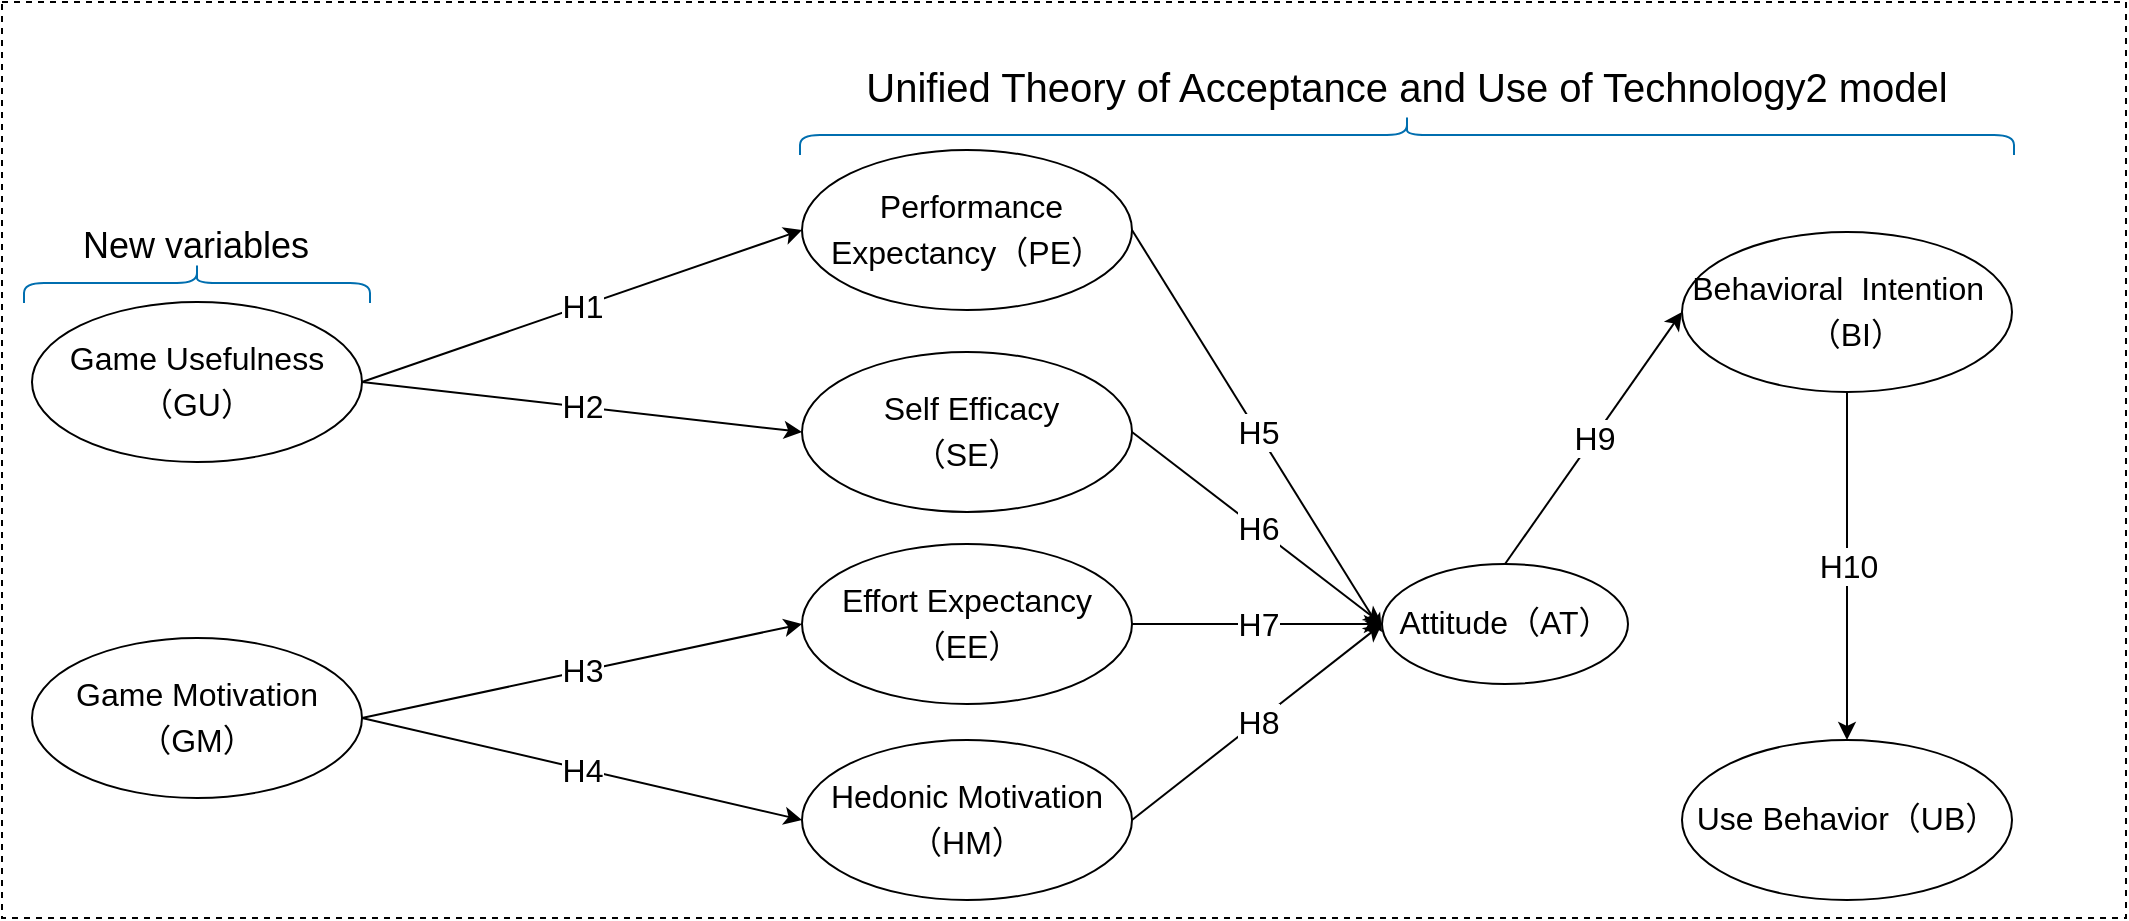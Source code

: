 <mxfile version="15.2.7" type="device"><diagram id="mEfu3jKtlzt5AGpHe08u" name="第 1 页"><mxGraphModel dx="1422" dy="822" grid="0" gridSize="10" guides="1" tooltips="1" connect="1" arrows="1" fold="1" page="1" pageScale="1" pageWidth="1169" pageHeight="827" background="none" math="0" shadow="0"><root><mxCell id="0"/><mxCell id="1" parent="0"/><mxCell id="M5pwZ-Gg1JWB_cBAxmhR-7" value="" style="rounded=0;whiteSpace=wrap;html=1;fontSize=15;dashed=1;" parent="1" vertex="1"><mxGeometry x="65" y="196" width="1062" height="458" as="geometry"/></mxCell><mxCell id="Zeq0rWXAbyBiRXFbGb7i-3" value="&lt;p style=&quot;line-height: 140%; font-size: 16px;&quot;&gt;&lt;span style=&quot;font-size: 16px;&quot;&gt;Game Usefulness&lt;/span&gt;&lt;br style=&quot;font-size: 16px;&quot;&gt;&lt;span style=&quot;font-size: 16px;&quot;&gt;（GU）&lt;/span&gt;&lt;/p&gt;" style="ellipse;whiteSpace=wrap;html=1;spacingBottom=0;fontSize=16;fontStyle=0;" parent="1" vertex="1"><mxGeometry x="80" y="346" width="165" height="80" as="geometry"/></mxCell><mxCell id="Zeq0rWXAbyBiRXFbGb7i-5" value="&lt;p style=&quot;line-height: 140%; font-size: 16px;&quot;&gt;&lt;span style=&quot;font-size: 16px;&quot;&gt;Game Motivation&lt;/span&gt;&lt;br style=&quot;font-size: 16px;&quot;&gt;&lt;span style=&quot;font-size: 16px;&quot;&gt;（GM）&lt;/span&gt;&lt;br style=&quot;font-size: 16px;&quot;&gt;&lt;/p&gt;" style="ellipse;whiteSpace=wrap;html=1;spacingBottom=0;fontSize=16;fontStyle=0;" parent="1" vertex="1"><mxGeometry x="80" y="514" width="165" height="80" as="geometry"/></mxCell><mxCell id="Zeq0rWXAbyBiRXFbGb7i-6" value="&lt;p style=&quot;line-height: 140%; font-size: 16px;&quot;&gt;&lt;span style=&quot;font-size: 16px;&quot;&gt;Attitude（AT）&lt;/span&gt;&lt;br style=&quot;font-size: 16px;&quot;&gt;&lt;/p&gt;" style="ellipse;whiteSpace=wrap;html=1;spacingBottom=0;fontSize=16;fontStyle=0;" parent="1" vertex="1"><mxGeometry x="755" y="477" width="123" height="60" as="geometry"/></mxCell><mxCell id="Zeq0rWXAbyBiRXFbGb7i-8" value="&lt;p style=&quot;line-height: 140%; font-size: 16px;&quot;&gt;&lt;span style=&quot;font-size: 16px;&quot;&gt;&amp;nbsp;Performance Expectancy（PE）&lt;/span&gt;&lt;br style=&quot;font-size: 16px;&quot;&gt;&lt;/p&gt;" style="ellipse;whiteSpace=wrap;html=1;spacingBottom=0;fontSize=16;fontStyle=0;" parent="1" vertex="1"><mxGeometry x="465" y="270" width="165" height="80" as="geometry"/></mxCell><mxCell id="Zeq0rWXAbyBiRXFbGb7i-9" value="&lt;p style=&quot;line-height: 140%; font-size: 16px;&quot;&gt;&lt;span style=&quot;font-size: 16px;&quot;&gt;&amp;nbsp;Self Efficacy&lt;/span&gt;&lt;br style=&quot;font-size: 16px;&quot;&gt;&lt;span style=&quot;font-size: 16px;&quot;&gt;（SE）&lt;/span&gt;&lt;br style=&quot;font-size: 16px;&quot;&gt;&lt;/p&gt;" style="ellipse;whiteSpace=wrap;html=1;spacingBottom=0;fontSize=16;fontStyle=0;" parent="1" vertex="1"><mxGeometry x="465" y="371" width="165" height="80" as="geometry"/></mxCell><mxCell id="Zeq0rWXAbyBiRXFbGb7i-10" value="&lt;p style=&quot;line-height: 140%; font-size: 16px;&quot;&gt;&lt;span style=&quot;font-size: 16px;&quot;&gt;Effort Expectancy&lt;/span&gt;&lt;br style=&quot;font-size: 16px;&quot;&gt;&lt;span style=&quot;font-size: 16px;&quot;&gt;（EE）&lt;/span&gt;&lt;br style=&quot;font-size: 16px;&quot;&gt;&lt;/p&gt;" style="ellipse;whiteSpace=wrap;html=1;spacingBottom=0;fontSize=16;fontStyle=0;" parent="1" vertex="1"><mxGeometry x="465" y="467" width="165" height="80" as="geometry"/></mxCell><mxCell id="Zeq0rWXAbyBiRXFbGb7i-11" value="&lt;p style=&quot;line-height: 140%; font-size: 16px;&quot;&gt;&lt;span style=&quot;font-size: 16px;&quot;&gt;Hedonic Motivation （HM）&lt;/span&gt;&lt;br style=&quot;font-size: 16px;&quot;&gt;&lt;/p&gt;" style="ellipse;whiteSpace=wrap;html=1;spacingBottom=0;fontSize=16;fontStyle=0;" parent="1" vertex="1"><mxGeometry x="465" y="565" width="165" height="80" as="geometry"/></mxCell><mxCell id="Zeq0rWXAbyBiRXFbGb7i-13" value="H1" style="endArrow=classic;html=1;fontSize=16;exitX=1;exitY=0.5;exitDx=0;exitDy=0;entryX=0;entryY=0.5;entryDx=0;entryDy=0;" parent="1" source="Zeq0rWXAbyBiRXFbGb7i-3" target="Zeq0rWXAbyBiRXFbGb7i-8" edge="1"><mxGeometry width="50" height="50" relative="1" as="geometry"><mxPoint x="375" y="361" as="sourcePoint"/><mxPoint x="425" y="311" as="targetPoint"/></mxGeometry></mxCell><mxCell id="Zeq0rWXAbyBiRXFbGb7i-14" value="H2" style="endArrow=classic;html=1;fontSize=16;entryX=0;entryY=0.5;entryDx=0;entryDy=0;exitX=1;exitY=0.5;exitDx=0;exitDy=0;" parent="1" source="Zeq0rWXAbyBiRXFbGb7i-3" target="Zeq0rWXAbyBiRXFbGb7i-9" edge="1"><mxGeometry width="50" height="50" relative="1" as="geometry"><mxPoint x="295" y="561" as="sourcePoint"/><mxPoint x="345" y="511" as="targetPoint"/></mxGeometry></mxCell><mxCell id="Zeq0rWXAbyBiRXFbGb7i-17" value="H3" style="endArrow=classic;html=1;fontSize=16;exitX=1;exitY=0.5;exitDx=0;exitDy=0;entryX=0;entryY=0.5;entryDx=0;entryDy=0;" parent="1" source="Zeq0rWXAbyBiRXFbGb7i-5" target="Zeq0rWXAbyBiRXFbGb7i-10" edge="1"><mxGeometry width="50" height="50" relative="1" as="geometry"><mxPoint x="345" y="661" as="sourcePoint"/><mxPoint x="395" y="611" as="targetPoint"/></mxGeometry></mxCell><mxCell id="Zeq0rWXAbyBiRXFbGb7i-18" value="H4" style="endArrow=classic;html=1;fontSize=16;exitX=1;exitY=0.5;exitDx=0;exitDy=0;entryX=0;entryY=0.5;entryDx=0;entryDy=0;" parent="1" source="Zeq0rWXAbyBiRXFbGb7i-5" target="Zeq0rWXAbyBiRXFbGb7i-11" edge="1"><mxGeometry width="50" height="50" relative="1" as="geometry"><mxPoint x="255" y="517" as="sourcePoint"/><mxPoint x="475" y="421" as="targetPoint"/></mxGeometry></mxCell><mxCell id="Zeq0rWXAbyBiRXFbGb7i-20" value="H7" style="endArrow=classic;html=1;fontSize=16;exitX=1;exitY=0.5;exitDx=0;exitDy=0;entryX=0;entryY=0.5;entryDx=0;entryDy=0;" parent="1" source="Zeq0rWXAbyBiRXFbGb7i-10" target="Zeq0rWXAbyBiRXFbGb7i-6" edge="1"><mxGeometry width="50" height="50" relative="1" as="geometry"><mxPoint x="645" y="711" as="sourcePoint"/><mxPoint x="725" y="551" as="targetPoint"/></mxGeometry></mxCell><mxCell id="Zeq0rWXAbyBiRXFbGb7i-21" value="H5" style="endArrow=classic;html=1;fontSize=16;exitX=1;exitY=0.5;exitDx=0;exitDy=0;" parent="1" source="Zeq0rWXAbyBiRXFbGb7i-8" edge="1"><mxGeometry width="50" height="50" relative="1" as="geometry"><mxPoint x="640" y="517" as="sourcePoint"/><mxPoint x="755" y="511" as="targetPoint"/></mxGeometry></mxCell><mxCell id="Zeq0rWXAbyBiRXFbGb7i-22" value="H6" style="endArrow=classic;html=1;fontSize=16;exitX=1;exitY=0.5;exitDx=0;exitDy=0;entryX=0;entryY=0.5;entryDx=0;entryDy=0;" parent="1" source="Zeq0rWXAbyBiRXFbGb7i-9" target="Zeq0rWXAbyBiRXFbGb7i-6" edge="1"><mxGeometry width="50" height="50" relative="1" as="geometry"><mxPoint x="640" y="320" as="sourcePoint"/><mxPoint x="785" y="421" as="targetPoint"/></mxGeometry></mxCell><mxCell id="Zeq0rWXAbyBiRXFbGb7i-23" value="H8" style="endArrow=classic;html=1;fontSize=16;exitX=1;exitY=0.5;exitDx=0;exitDy=0;entryX=0;entryY=0.5;entryDx=0;entryDy=0;" parent="1" source="Zeq0rWXAbyBiRXFbGb7i-11" target="Zeq0rWXAbyBiRXFbGb7i-6" edge="1"><mxGeometry width="50" height="50" relative="1" as="geometry"><mxPoint x="640" y="517" as="sourcePoint"/><mxPoint x="705" y="541" as="targetPoint"/></mxGeometry></mxCell><mxCell id="Zeq0rWXAbyBiRXFbGb7i-25" value="&lt;p class=&quot;MDPI42tablebody&quot; style=&quot;line-height: normal; font-size: 16px;&quot;&gt;&amp;nbsp;Behavioral&amp;nbsp; Intention&amp;nbsp; &amp;nbsp; &amp;nbsp; （BI）&lt;br style=&quot;font-size: 16px;&quot;&gt;&lt;/p&gt;" style="ellipse;whiteSpace=wrap;html=1;spacingBottom=0;fontSize=16;fontStyle=0;spacing=0;align=center;" parent="1" vertex="1"><mxGeometry x="905" y="311" width="165" height="80" as="geometry"/></mxCell><mxCell id="Zeq0rWXAbyBiRXFbGb7i-26" value="&lt;p style=&quot;line-height: 140%; font-size: 16px;&quot;&gt;&lt;span style=&quot;font-size: 16px;&quot;&gt;Use Behavior（UB）&lt;/span&gt;&lt;br style=&quot;font-size: 16px;&quot;&gt;&lt;/p&gt;" style="ellipse;whiteSpace=wrap;html=1;spacingBottom=0;fontSize=16;fontStyle=0;" parent="1" vertex="1"><mxGeometry x="905" y="565" width="165" height="80" as="geometry"/></mxCell><mxCell id="Zeq0rWXAbyBiRXFbGb7i-27" value="H9" style="endArrow=classic;html=1;fontSize=16;exitX=0.5;exitY=0;exitDx=0;exitDy=0;entryX=0;entryY=0.5;entryDx=0;entryDy=0;" parent="1" source="Zeq0rWXAbyBiRXFbGb7i-6" target="Zeq0rWXAbyBiRXFbGb7i-25" edge="1"><mxGeometry width="50" height="50" relative="1" as="geometry"><mxPoint x="835" y="401" as="sourcePoint"/><mxPoint x="885" y="351" as="targetPoint"/></mxGeometry></mxCell><mxCell id="Zeq0rWXAbyBiRXFbGb7i-28" value="H10" style="endArrow=classic;html=1;fontSize=16;exitX=0.5;exitY=1;exitDx=0;exitDy=0;entryX=0.5;entryY=0;entryDx=0;entryDy=0;" parent="1" source="Zeq0rWXAbyBiRXFbGb7i-25" target="Zeq0rWXAbyBiRXFbGb7i-26" edge="1"><mxGeometry width="50" height="50" relative="1" as="geometry"><mxPoint x="805" y="351" as="sourcePoint"/><mxPoint x="985" y="561" as="targetPoint"/></mxGeometry></mxCell><mxCell id="M5pwZ-Gg1JWB_cBAxmhR-1" value="" style="shape=curlyBracket;whiteSpace=wrap;html=1;rounded=1;flipH=1;rotation=-90;fillColor=#1ba1e2;strokeColor=#006EAF;fontColor=#ffffff;" parent="1" vertex="1"><mxGeometry x="152.5" y="250" width="20" height="173" as="geometry"/></mxCell><mxCell id="M5pwZ-Gg1JWB_cBAxmhR-4" value="New variables" style="text;html=1;strokeColor=none;fillColor=none;align=center;verticalAlign=middle;whiteSpace=wrap;rounded=0;fontSize=18;" parent="1" vertex="1"><mxGeometry x="102.38" y="308" width="120.25" height="20" as="geometry"/></mxCell><mxCell id="M5pwZ-Gg1JWB_cBAxmhR-5" value="" style="shape=curlyBracket;whiteSpace=wrap;html=1;rounded=1;flipH=1;rotation=-90;fillColor=#1ba1e2;strokeColor=#006EAF;fontColor=#ffffff;" parent="1" vertex="1"><mxGeometry x="757.5" y="-41" width="20" height="607" as="geometry"/></mxCell><mxCell id="M5pwZ-Gg1JWB_cBAxmhR-6" value="Unified Theory of Acceptance and Use of Technology2 model" style="text;html=1;strokeColor=none;fillColor=none;align=center;verticalAlign=middle;whiteSpace=wrap;rounded=0;fontSize=20;" parent="1" vertex="1"><mxGeometry x="468" y="228" width="599" height="20" as="geometry"/></mxCell></root></mxGraphModel></diagram></mxfile>